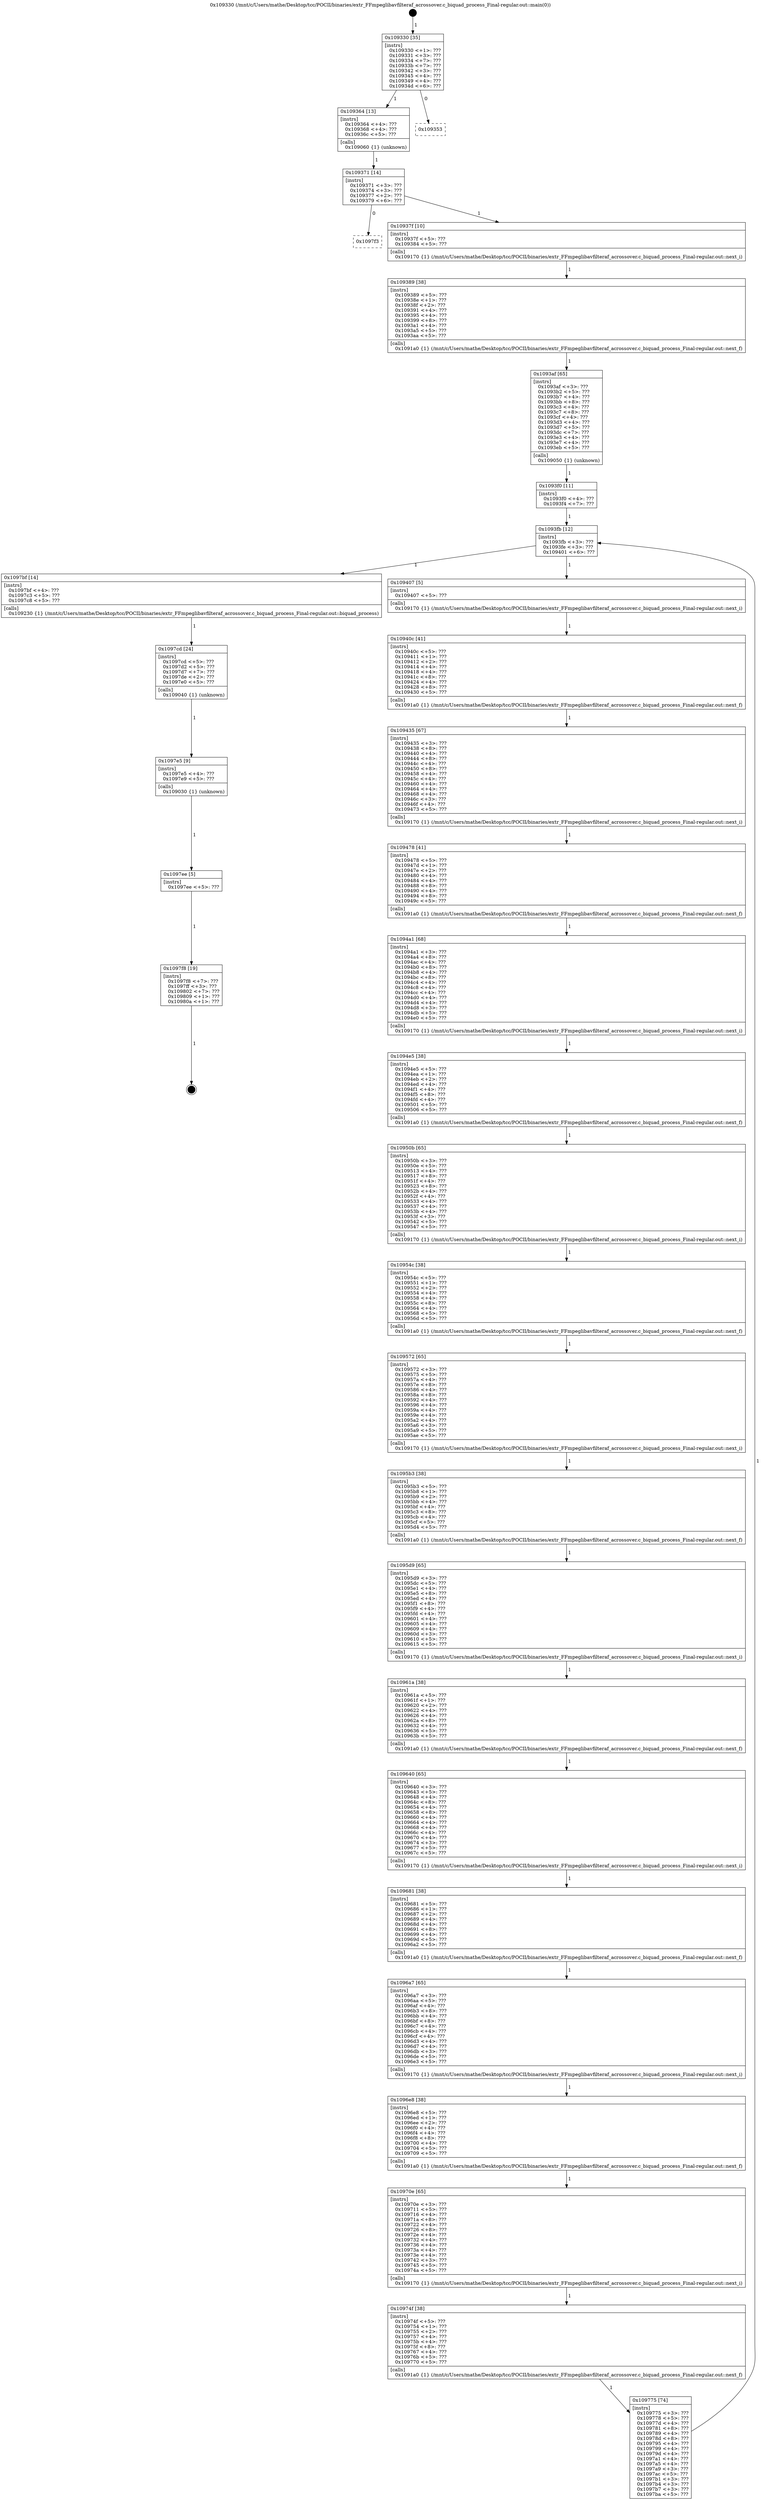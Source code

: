digraph "0x109330" {
  label = "0x109330 (/mnt/c/Users/mathe/Desktop/tcc/POCII/binaries/extr_FFmpeglibavfilteraf_acrossover.c_biquad_process_Final-regular.out::main(0))"
  labelloc = "t"
  node[shape=record]

  Entry [label="",width=0.3,height=0.3,shape=circle,fillcolor=black,style=filled]
  "0x109330" [label="{
     0x109330 [35]\l
     | [instrs]\l
     &nbsp;&nbsp;0x109330 \<+1\>: ???\l
     &nbsp;&nbsp;0x109331 \<+3\>: ???\l
     &nbsp;&nbsp;0x109334 \<+7\>: ???\l
     &nbsp;&nbsp;0x10933b \<+7\>: ???\l
     &nbsp;&nbsp;0x109342 \<+3\>: ???\l
     &nbsp;&nbsp;0x109345 \<+4\>: ???\l
     &nbsp;&nbsp;0x109349 \<+4\>: ???\l
     &nbsp;&nbsp;0x10934d \<+6\>: ???\l
  }"]
  "0x109364" [label="{
     0x109364 [13]\l
     | [instrs]\l
     &nbsp;&nbsp;0x109364 \<+4\>: ???\l
     &nbsp;&nbsp;0x109368 \<+4\>: ???\l
     &nbsp;&nbsp;0x10936c \<+5\>: ???\l
     | [calls]\l
     &nbsp;&nbsp;0x109060 \{1\} (unknown)\l
  }"]
  "0x109353" [label="{
     0x109353\l
  }", style=dashed]
  "0x109371" [label="{
     0x109371 [14]\l
     | [instrs]\l
     &nbsp;&nbsp;0x109371 \<+3\>: ???\l
     &nbsp;&nbsp;0x109374 \<+3\>: ???\l
     &nbsp;&nbsp;0x109377 \<+2\>: ???\l
     &nbsp;&nbsp;0x109379 \<+6\>: ???\l
  }"]
  "0x1097f3" [label="{
     0x1097f3\l
  }", style=dashed]
  "0x10937f" [label="{
     0x10937f [10]\l
     | [instrs]\l
     &nbsp;&nbsp;0x10937f \<+5\>: ???\l
     &nbsp;&nbsp;0x109384 \<+5\>: ???\l
     | [calls]\l
     &nbsp;&nbsp;0x109170 \{1\} (/mnt/c/Users/mathe/Desktop/tcc/POCII/binaries/extr_FFmpeglibavfilteraf_acrossover.c_biquad_process_Final-regular.out::next_i)\l
  }"]
  Exit [label="",width=0.3,height=0.3,shape=circle,fillcolor=black,style=filled,peripheries=2]
  "0x109389" [label="{
     0x109389 [38]\l
     | [instrs]\l
     &nbsp;&nbsp;0x109389 \<+5\>: ???\l
     &nbsp;&nbsp;0x10938e \<+1\>: ???\l
     &nbsp;&nbsp;0x10938f \<+2\>: ???\l
     &nbsp;&nbsp;0x109391 \<+4\>: ???\l
     &nbsp;&nbsp;0x109395 \<+4\>: ???\l
     &nbsp;&nbsp;0x109399 \<+8\>: ???\l
     &nbsp;&nbsp;0x1093a1 \<+4\>: ???\l
     &nbsp;&nbsp;0x1093a5 \<+5\>: ???\l
     &nbsp;&nbsp;0x1093aa \<+5\>: ???\l
     | [calls]\l
     &nbsp;&nbsp;0x1091a0 \{1\} (/mnt/c/Users/mathe/Desktop/tcc/POCII/binaries/extr_FFmpeglibavfilteraf_acrossover.c_biquad_process_Final-regular.out::next_f)\l
  }"]
  "0x1093af" [label="{
     0x1093af [65]\l
     | [instrs]\l
     &nbsp;&nbsp;0x1093af \<+3\>: ???\l
     &nbsp;&nbsp;0x1093b2 \<+5\>: ???\l
     &nbsp;&nbsp;0x1093b7 \<+4\>: ???\l
     &nbsp;&nbsp;0x1093bb \<+8\>: ???\l
     &nbsp;&nbsp;0x1093c3 \<+4\>: ???\l
     &nbsp;&nbsp;0x1093c7 \<+8\>: ???\l
     &nbsp;&nbsp;0x1093cf \<+4\>: ???\l
     &nbsp;&nbsp;0x1093d3 \<+4\>: ???\l
     &nbsp;&nbsp;0x1093d7 \<+5\>: ???\l
     &nbsp;&nbsp;0x1093dc \<+7\>: ???\l
     &nbsp;&nbsp;0x1093e3 \<+4\>: ???\l
     &nbsp;&nbsp;0x1093e7 \<+4\>: ???\l
     &nbsp;&nbsp;0x1093eb \<+5\>: ???\l
     | [calls]\l
     &nbsp;&nbsp;0x109050 \{1\} (unknown)\l
  }"]
  "0x1093fb" [label="{
     0x1093fb [12]\l
     | [instrs]\l
     &nbsp;&nbsp;0x1093fb \<+3\>: ???\l
     &nbsp;&nbsp;0x1093fe \<+3\>: ???\l
     &nbsp;&nbsp;0x109401 \<+6\>: ???\l
  }"]
  "0x1097bf" [label="{
     0x1097bf [14]\l
     | [instrs]\l
     &nbsp;&nbsp;0x1097bf \<+4\>: ???\l
     &nbsp;&nbsp;0x1097c3 \<+5\>: ???\l
     &nbsp;&nbsp;0x1097c8 \<+5\>: ???\l
     | [calls]\l
     &nbsp;&nbsp;0x109230 \{1\} (/mnt/c/Users/mathe/Desktop/tcc/POCII/binaries/extr_FFmpeglibavfilteraf_acrossover.c_biquad_process_Final-regular.out::biquad_process)\l
  }"]
  "0x109407" [label="{
     0x109407 [5]\l
     | [instrs]\l
     &nbsp;&nbsp;0x109407 \<+5\>: ???\l
     | [calls]\l
     &nbsp;&nbsp;0x109170 \{1\} (/mnt/c/Users/mathe/Desktop/tcc/POCII/binaries/extr_FFmpeglibavfilteraf_acrossover.c_biquad_process_Final-regular.out::next_i)\l
  }"]
  "0x10940c" [label="{
     0x10940c [41]\l
     | [instrs]\l
     &nbsp;&nbsp;0x10940c \<+5\>: ???\l
     &nbsp;&nbsp;0x109411 \<+1\>: ???\l
     &nbsp;&nbsp;0x109412 \<+2\>: ???\l
     &nbsp;&nbsp;0x109414 \<+4\>: ???\l
     &nbsp;&nbsp;0x109418 \<+4\>: ???\l
     &nbsp;&nbsp;0x10941c \<+8\>: ???\l
     &nbsp;&nbsp;0x109424 \<+4\>: ???\l
     &nbsp;&nbsp;0x109428 \<+8\>: ???\l
     &nbsp;&nbsp;0x109430 \<+5\>: ???\l
     | [calls]\l
     &nbsp;&nbsp;0x1091a0 \{1\} (/mnt/c/Users/mathe/Desktop/tcc/POCII/binaries/extr_FFmpeglibavfilteraf_acrossover.c_biquad_process_Final-regular.out::next_f)\l
  }"]
  "0x109435" [label="{
     0x109435 [67]\l
     | [instrs]\l
     &nbsp;&nbsp;0x109435 \<+3\>: ???\l
     &nbsp;&nbsp;0x109438 \<+8\>: ???\l
     &nbsp;&nbsp;0x109440 \<+4\>: ???\l
     &nbsp;&nbsp;0x109444 \<+8\>: ???\l
     &nbsp;&nbsp;0x10944c \<+4\>: ???\l
     &nbsp;&nbsp;0x109450 \<+8\>: ???\l
     &nbsp;&nbsp;0x109458 \<+4\>: ???\l
     &nbsp;&nbsp;0x10945c \<+4\>: ???\l
     &nbsp;&nbsp;0x109460 \<+4\>: ???\l
     &nbsp;&nbsp;0x109464 \<+4\>: ???\l
     &nbsp;&nbsp;0x109468 \<+4\>: ???\l
     &nbsp;&nbsp;0x10946c \<+3\>: ???\l
     &nbsp;&nbsp;0x10946f \<+4\>: ???\l
     &nbsp;&nbsp;0x109473 \<+5\>: ???\l
     | [calls]\l
     &nbsp;&nbsp;0x109170 \{1\} (/mnt/c/Users/mathe/Desktop/tcc/POCII/binaries/extr_FFmpeglibavfilteraf_acrossover.c_biquad_process_Final-regular.out::next_i)\l
  }"]
  "0x109478" [label="{
     0x109478 [41]\l
     | [instrs]\l
     &nbsp;&nbsp;0x109478 \<+5\>: ???\l
     &nbsp;&nbsp;0x10947d \<+1\>: ???\l
     &nbsp;&nbsp;0x10947e \<+2\>: ???\l
     &nbsp;&nbsp;0x109480 \<+4\>: ???\l
     &nbsp;&nbsp;0x109484 \<+4\>: ???\l
     &nbsp;&nbsp;0x109488 \<+8\>: ???\l
     &nbsp;&nbsp;0x109490 \<+4\>: ???\l
     &nbsp;&nbsp;0x109494 \<+8\>: ???\l
     &nbsp;&nbsp;0x10949c \<+5\>: ???\l
     | [calls]\l
     &nbsp;&nbsp;0x1091a0 \{1\} (/mnt/c/Users/mathe/Desktop/tcc/POCII/binaries/extr_FFmpeglibavfilteraf_acrossover.c_biquad_process_Final-regular.out::next_f)\l
  }"]
  "0x1094a1" [label="{
     0x1094a1 [68]\l
     | [instrs]\l
     &nbsp;&nbsp;0x1094a1 \<+3\>: ???\l
     &nbsp;&nbsp;0x1094a4 \<+8\>: ???\l
     &nbsp;&nbsp;0x1094ac \<+4\>: ???\l
     &nbsp;&nbsp;0x1094b0 \<+8\>: ???\l
     &nbsp;&nbsp;0x1094b8 \<+4\>: ???\l
     &nbsp;&nbsp;0x1094bc \<+8\>: ???\l
     &nbsp;&nbsp;0x1094c4 \<+4\>: ???\l
     &nbsp;&nbsp;0x1094c8 \<+4\>: ???\l
     &nbsp;&nbsp;0x1094cc \<+4\>: ???\l
     &nbsp;&nbsp;0x1094d0 \<+4\>: ???\l
     &nbsp;&nbsp;0x1094d4 \<+4\>: ???\l
     &nbsp;&nbsp;0x1094d8 \<+3\>: ???\l
     &nbsp;&nbsp;0x1094db \<+5\>: ???\l
     &nbsp;&nbsp;0x1094e0 \<+5\>: ???\l
     | [calls]\l
     &nbsp;&nbsp;0x109170 \{1\} (/mnt/c/Users/mathe/Desktop/tcc/POCII/binaries/extr_FFmpeglibavfilteraf_acrossover.c_biquad_process_Final-regular.out::next_i)\l
  }"]
  "0x1094e5" [label="{
     0x1094e5 [38]\l
     | [instrs]\l
     &nbsp;&nbsp;0x1094e5 \<+5\>: ???\l
     &nbsp;&nbsp;0x1094ea \<+1\>: ???\l
     &nbsp;&nbsp;0x1094eb \<+2\>: ???\l
     &nbsp;&nbsp;0x1094ed \<+4\>: ???\l
     &nbsp;&nbsp;0x1094f1 \<+4\>: ???\l
     &nbsp;&nbsp;0x1094f5 \<+8\>: ???\l
     &nbsp;&nbsp;0x1094fd \<+4\>: ???\l
     &nbsp;&nbsp;0x109501 \<+5\>: ???\l
     &nbsp;&nbsp;0x109506 \<+5\>: ???\l
     | [calls]\l
     &nbsp;&nbsp;0x1091a0 \{1\} (/mnt/c/Users/mathe/Desktop/tcc/POCII/binaries/extr_FFmpeglibavfilteraf_acrossover.c_biquad_process_Final-regular.out::next_f)\l
  }"]
  "0x10950b" [label="{
     0x10950b [65]\l
     | [instrs]\l
     &nbsp;&nbsp;0x10950b \<+3\>: ???\l
     &nbsp;&nbsp;0x10950e \<+5\>: ???\l
     &nbsp;&nbsp;0x109513 \<+4\>: ???\l
     &nbsp;&nbsp;0x109517 \<+8\>: ???\l
     &nbsp;&nbsp;0x10951f \<+4\>: ???\l
     &nbsp;&nbsp;0x109523 \<+8\>: ???\l
     &nbsp;&nbsp;0x10952b \<+4\>: ???\l
     &nbsp;&nbsp;0x10952f \<+4\>: ???\l
     &nbsp;&nbsp;0x109533 \<+4\>: ???\l
     &nbsp;&nbsp;0x109537 \<+4\>: ???\l
     &nbsp;&nbsp;0x10953b \<+4\>: ???\l
     &nbsp;&nbsp;0x10953f \<+3\>: ???\l
     &nbsp;&nbsp;0x109542 \<+5\>: ???\l
     &nbsp;&nbsp;0x109547 \<+5\>: ???\l
     | [calls]\l
     &nbsp;&nbsp;0x109170 \{1\} (/mnt/c/Users/mathe/Desktop/tcc/POCII/binaries/extr_FFmpeglibavfilteraf_acrossover.c_biquad_process_Final-regular.out::next_i)\l
  }"]
  "0x10954c" [label="{
     0x10954c [38]\l
     | [instrs]\l
     &nbsp;&nbsp;0x10954c \<+5\>: ???\l
     &nbsp;&nbsp;0x109551 \<+1\>: ???\l
     &nbsp;&nbsp;0x109552 \<+2\>: ???\l
     &nbsp;&nbsp;0x109554 \<+4\>: ???\l
     &nbsp;&nbsp;0x109558 \<+4\>: ???\l
     &nbsp;&nbsp;0x10955c \<+8\>: ???\l
     &nbsp;&nbsp;0x109564 \<+4\>: ???\l
     &nbsp;&nbsp;0x109568 \<+5\>: ???\l
     &nbsp;&nbsp;0x10956d \<+5\>: ???\l
     | [calls]\l
     &nbsp;&nbsp;0x1091a0 \{1\} (/mnt/c/Users/mathe/Desktop/tcc/POCII/binaries/extr_FFmpeglibavfilteraf_acrossover.c_biquad_process_Final-regular.out::next_f)\l
  }"]
  "0x109572" [label="{
     0x109572 [65]\l
     | [instrs]\l
     &nbsp;&nbsp;0x109572 \<+3\>: ???\l
     &nbsp;&nbsp;0x109575 \<+5\>: ???\l
     &nbsp;&nbsp;0x10957a \<+4\>: ???\l
     &nbsp;&nbsp;0x10957e \<+8\>: ???\l
     &nbsp;&nbsp;0x109586 \<+4\>: ???\l
     &nbsp;&nbsp;0x10958a \<+8\>: ???\l
     &nbsp;&nbsp;0x109592 \<+4\>: ???\l
     &nbsp;&nbsp;0x109596 \<+4\>: ???\l
     &nbsp;&nbsp;0x10959a \<+4\>: ???\l
     &nbsp;&nbsp;0x10959e \<+4\>: ???\l
     &nbsp;&nbsp;0x1095a2 \<+4\>: ???\l
     &nbsp;&nbsp;0x1095a6 \<+3\>: ???\l
     &nbsp;&nbsp;0x1095a9 \<+5\>: ???\l
     &nbsp;&nbsp;0x1095ae \<+5\>: ???\l
     | [calls]\l
     &nbsp;&nbsp;0x109170 \{1\} (/mnt/c/Users/mathe/Desktop/tcc/POCII/binaries/extr_FFmpeglibavfilteraf_acrossover.c_biquad_process_Final-regular.out::next_i)\l
  }"]
  "0x1095b3" [label="{
     0x1095b3 [38]\l
     | [instrs]\l
     &nbsp;&nbsp;0x1095b3 \<+5\>: ???\l
     &nbsp;&nbsp;0x1095b8 \<+1\>: ???\l
     &nbsp;&nbsp;0x1095b9 \<+2\>: ???\l
     &nbsp;&nbsp;0x1095bb \<+4\>: ???\l
     &nbsp;&nbsp;0x1095bf \<+4\>: ???\l
     &nbsp;&nbsp;0x1095c3 \<+8\>: ???\l
     &nbsp;&nbsp;0x1095cb \<+4\>: ???\l
     &nbsp;&nbsp;0x1095cf \<+5\>: ???\l
     &nbsp;&nbsp;0x1095d4 \<+5\>: ???\l
     | [calls]\l
     &nbsp;&nbsp;0x1091a0 \{1\} (/mnt/c/Users/mathe/Desktop/tcc/POCII/binaries/extr_FFmpeglibavfilteraf_acrossover.c_biquad_process_Final-regular.out::next_f)\l
  }"]
  "0x1095d9" [label="{
     0x1095d9 [65]\l
     | [instrs]\l
     &nbsp;&nbsp;0x1095d9 \<+3\>: ???\l
     &nbsp;&nbsp;0x1095dc \<+5\>: ???\l
     &nbsp;&nbsp;0x1095e1 \<+4\>: ???\l
     &nbsp;&nbsp;0x1095e5 \<+8\>: ???\l
     &nbsp;&nbsp;0x1095ed \<+4\>: ???\l
     &nbsp;&nbsp;0x1095f1 \<+8\>: ???\l
     &nbsp;&nbsp;0x1095f9 \<+4\>: ???\l
     &nbsp;&nbsp;0x1095fd \<+4\>: ???\l
     &nbsp;&nbsp;0x109601 \<+4\>: ???\l
     &nbsp;&nbsp;0x109605 \<+4\>: ???\l
     &nbsp;&nbsp;0x109609 \<+4\>: ???\l
     &nbsp;&nbsp;0x10960d \<+3\>: ???\l
     &nbsp;&nbsp;0x109610 \<+5\>: ???\l
     &nbsp;&nbsp;0x109615 \<+5\>: ???\l
     | [calls]\l
     &nbsp;&nbsp;0x109170 \{1\} (/mnt/c/Users/mathe/Desktop/tcc/POCII/binaries/extr_FFmpeglibavfilteraf_acrossover.c_biquad_process_Final-regular.out::next_i)\l
  }"]
  "0x10961a" [label="{
     0x10961a [38]\l
     | [instrs]\l
     &nbsp;&nbsp;0x10961a \<+5\>: ???\l
     &nbsp;&nbsp;0x10961f \<+1\>: ???\l
     &nbsp;&nbsp;0x109620 \<+2\>: ???\l
     &nbsp;&nbsp;0x109622 \<+4\>: ???\l
     &nbsp;&nbsp;0x109626 \<+4\>: ???\l
     &nbsp;&nbsp;0x10962a \<+8\>: ???\l
     &nbsp;&nbsp;0x109632 \<+4\>: ???\l
     &nbsp;&nbsp;0x109636 \<+5\>: ???\l
     &nbsp;&nbsp;0x10963b \<+5\>: ???\l
     | [calls]\l
     &nbsp;&nbsp;0x1091a0 \{1\} (/mnt/c/Users/mathe/Desktop/tcc/POCII/binaries/extr_FFmpeglibavfilteraf_acrossover.c_biquad_process_Final-regular.out::next_f)\l
  }"]
  "0x109640" [label="{
     0x109640 [65]\l
     | [instrs]\l
     &nbsp;&nbsp;0x109640 \<+3\>: ???\l
     &nbsp;&nbsp;0x109643 \<+5\>: ???\l
     &nbsp;&nbsp;0x109648 \<+4\>: ???\l
     &nbsp;&nbsp;0x10964c \<+8\>: ???\l
     &nbsp;&nbsp;0x109654 \<+4\>: ???\l
     &nbsp;&nbsp;0x109658 \<+8\>: ???\l
     &nbsp;&nbsp;0x109660 \<+4\>: ???\l
     &nbsp;&nbsp;0x109664 \<+4\>: ???\l
     &nbsp;&nbsp;0x109668 \<+4\>: ???\l
     &nbsp;&nbsp;0x10966c \<+4\>: ???\l
     &nbsp;&nbsp;0x109670 \<+4\>: ???\l
     &nbsp;&nbsp;0x109674 \<+3\>: ???\l
     &nbsp;&nbsp;0x109677 \<+5\>: ???\l
     &nbsp;&nbsp;0x10967c \<+5\>: ???\l
     | [calls]\l
     &nbsp;&nbsp;0x109170 \{1\} (/mnt/c/Users/mathe/Desktop/tcc/POCII/binaries/extr_FFmpeglibavfilteraf_acrossover.c_biquad_process_Final-regular.out::next_i)\l
  }"]
  "0x109681" [label="{
     0x109681 [38]\l
     | [instrs]\l
     &nbsp;&nbsp;0x109681 \<+5\>: ???\l
     &nbsp;&nbsp;0x109686 \<+1\>: ???\l
     &nbsp;&nbsp;0x109687 \<+2\>: ???\l
     &nbsp;&nbsp;0x109689 \<+4\>: ???\l
     &nbsp;&nbsp;0x10968d \<+4\>: ???\l
     &nbsp;&nbsp;0x109691 \<+8\>: ???\l
     &nbsp;&nbsp;0x109699 \<+4\>: ???\l
     &nbsp;&nbsp;0x10969d \<+5\>: ???\l
     &nbsp;&nbsp;0x1096a2 \<+5\>: ???\l
     | [calls]\l
     &nbsp;&nbsp;0x1091a0 \{1\} (/mnt/c/Users/mathe/Desktop/tcc/POCII/binaries/extr_FFmpeglibavfilteraf_acrossover.c_biquad_process_Final-regular.out::next_f)\l
  }"]
  "0x1096a7" [label="{
     0x1096a7 [65]\l
     | [instrs]\l
     &nbsp;&nbsp;0x1096a7 \<+3\>: ???\l
     &nbsp;&nbsp;0x1096aa \<+5\>: ???\l
     &nbsp;&nbsp;0x1096af \<+4\>: ???\l
     &nbsp;&nbsp;0x1096b3 \<+8\>: ???\l
     &nbsp;&nbsp;0x1096bb \<+4\>: ???\l
     &nbsp;&nbsp;0x1096bf \<+8\>: ???\l
     &nbsp;&nbsp;0x1096c7 \<+4\>: ???\l
     &nbsp;&nbsp;0x1096cb \<+4\>: ???\l
     &nbsp;&nbsp;0x1096cf \<+4\>: ???\l
     &nbsp;&nbsp;0x1096d3 \<+4\>: ???\l
     &nbsp;&nbsp;0x1096d7 \<+4\>: ???\l
     &nbsp;&nbsp;0x1096db \<+3\>: ???\l
     &nbsp;&nbsp;0x1096de \<+5\>: ???\l
     &nbsp;&nbsp;0x1096e3 \<+5\>: ???\l
     | [calls]\l
     &nbsp;&nbsp;0x109170 \{1\} (/mnt/c/Users/mathe/Desktop/tcc/POCII/binaries/extr_FFmpeglibavfilteraf_acrossover.c_biquad_process_Final-regular.out::next_i)\l
  }"]
  "0x1096e8" [label="{
     0x1096e8 [38]\l
     | [instrs]\l
     &nbsp;&nbsp;0x1096e8 \<+5\>: ???\l
     &nbsp;&nbsp;0x1096ed \<+1\>: ???\l
     &nbsp;&nbsp;0x1096ee \<+2\>: ???\l
     &nbsp;&nbsp;0x1096f0 \<+4\>: ???\l
     &nbsp;&nbsp;0x1096f4 \<+4\>: ???\l
     &nbsp;&nbsp;0x1096f8 \<+8\>: ???\l
     &nbsp;&nbsp;0x109700 \<+4\>: ???\l
     &nbsp;&nbsp;0x109704 \<+5\>: ???\l
     &nbsp;&nbsp;0x109709 \<+5\>: ???\l
     | [calls]\l
     &nbsp;&nbsp;0x1091a0 \{1\} (/mnt/c/Users/mathe/Desktop/tcc/POCII/binaries/extr_FFmpeglibavfilteraf_acrossover.c_biquad_process_Final-regular.out::next_f)\l
  }"]
  "0x10970e" [label="{
     0x10970e [65]\l
     | [instrs]\l
     &nbsp;&nbsp;0x10970e \<+3\>: ???\l
     &nbsp;&nbsp;0x109711 \<+5\>: ???\l
     &nbsp;&nbsp;0x109716 \<+4\>: ???\l
     &nbsp;&nbsp;0x10971a \<+8\>: ???\l
     &nbsp;&nbsp;0x109722 \<+4\>: ???\l
     &nbsp;&nbsp;0x109726 \<+8\>: ???\l
     &nbsp;&nbsp;0x10972e \<+4\>: ???\l
     &nbsp;&nbsp;0x109732 \<+4\>: ???\l
     &nbsp;&nbsp;0x109736 \<+4\>: ???\l
     &nbsp;&nbsp;0x10973a \<+4\>: ???\l
     &nbsp;&nbsp;0x10973e \<+4\>: ???\l
     &nbsp;&nbsp;0x109742 \<+3\>: ???\l
     &nbsp;&nbsp;0x109745 \<+5\>: ???\l
     &nbsp;&nbsp;0x10974a \<+5\>: ???\l
     | [calls]\l
     &nbsp;&nbsp;0x109170 \{1\} (/mnt/c/Users/mathe/Desktop/tcc/POCII/binaries/extr_FFmpeglibavfilteraf_acrossover.c_biquad_process_Final-regular.out::next_i)\l
  }"]
  "0x10974f" [label="{
     0x10974f [38]\l
     | [instrs]\l
     &nbsp;&nbsp;0x10974f \<+5\>: ???\l
     &nbsp;&nbsp;0x109754 \<+1\>: ???\l
     &nbsp;&nbsp;0x109755 \<+2\>: ???\l
     &nbsp;&nbsp;0x109757 \<+4\>: ???\l
     &nbsp;&nbsp;0x10975b \<+4\>: ???\l
     &nbsp;&nbsp;0x10975f \<+8\>: ???\l
     &nbsp;&nbsp;0x109767 \<+4\>: ???\l
     &nbsp;&nbsp;0x10976b \<+5\>: ???\l
     &nbsp;&nbsp;0x109770 \<+5\>: ???\l
     | [calls]\l
     &nbsp;&nbsp;0x1091a0 \{1\} (/mnt/c/Users/mathe/Desktop/tcc/POCII/binaries/extr_FFmpeglibavfilteraf_acrossover.c_biquad_process_Final-regular.out::next_f)\l
  }"]
  "0x109775" [label="{
     0x109775 [74]\l
     | [instrs]\l
     &nbsp;&nbsp;0x109775 \<+3\>: ???\l
     &nbsp;&nbsp;0x109778 \<+5\>: ???\l
     &nbsp;&nbsp;0x10977d \<+4\>: ???\l
     &nbsp;&nbsp;0x109781 \<+8\>: ???\l
     &nbsp;&nbsp;0x109789 \<+4\>: ???\l
     &nbsp;&nbsp;0x10978d \<+8\>: ???\l
     &nbsp;&nbsp;0x109795 \<+4\>: ???\l
     &nbsp;&nbsp;0x109799 \<+4\>: ???\l
     &nbsp;&nbsp;0x10979d \<+4\>: ???\l
     &nbsp;&nbsp;0x1097a1 \<+4\>: ???\l
     &nbsp;&nbsp;0x1097a5 \<+4\>: ???\l
     &nbsp;&nbsp;0x1097a9 \<+3\>: ???\l
     &nbsp;&nbsp;0x1097ac \<+5\>: ???\l
     &nbsp;&nbsp;0x1097b1 \<+3\>: ???\l
     &nbsp;&nbsp;0x1097b4 \<+3\>: ???\l
     &nbsp;&nbsp;0x1097b7 \<+3\>: ???\l
     &nbsp;&nbsp;0x1097ba \<+5\>: ???\l
  }"]
  "0x1093f0" [label="{
     0x1093f0 [11]\l
     | [instrs]\l
     &nbsp;&nbsp;0x1093f0 \<+4\>: ???\l
     &nbsp;&nbsp;0x1093f4 \<+7\>: ???\l
  }"]
  "0x1097cd" [label="{
     0x1097cd [24]\l
     | [instrs]\l
     &nbsp;&nbsp;0x1097cd \<+5\>: ???\l
     &nbsp;&nbsp;0x1097d2 \<+5\>: ???\l
     &nbsp;&nbsp;0x1097d7 \<+7\>: ???\l
     &nbsp;&nbsp;0x1097de \<+2\>: ???\l
     &nbsp;&nbsp;0x1097e0 \<+5\>: ???\l
     | [calls]\l
     &nbsp;&nbsp;0x109040 \{1\} (unknown)\l
  }"]
  "0x1097e5" [label="{
     0x1097e5 [9]\l
     | [instrs]\l
     &nbsp;&nbsp;0x1097e5 \<+4\>: ???\l
     &nbsp;&nbsp;0x1097e9 \<+5\>: ???\l
     | [calls]\l
     &nbsp;&nbsp;0x109030 \{1\} (unknown)\l
  }"]
  "0x1097ee" [label="{
     0x1097ee [5]\l
     | [instrs]\l
     &nbsp;&nbsp;0x1097ee \<+5\>: ???\l
  }"]
  "0x1097f8" [label="{
     0x1097f8 [19]\l
     | [instrs]\l
     &nbsp;&nbsp;0x1097f8 \<+7\>: ???\l
     &nbsp;&nbsp;0x1097ff \<+3\>: ???\l
     &nbsp;&nbsp;0x109802 \<+7\>: ???\l
     &nbsp;&nbsp;0x109809 \<+1\>: ???\l
     &nbsp;&nbsp;0x10980a \<+1\>: ???\l
  }"]
  Entry -> "0x109330" [label=" 1"]
  "0x109330" -> "0x109364" [label=" 1"]
  "0x109330" -> "0x109353" [label=" 0"]
  "0x109364" -> "0x109371" [label=" 1"]
  "0x109371" -> "0x1097f3" [label=" 0"]
  "0x109371" -> "0x10937f" [label=" 1"]
  "0x1097f8" -> Exit [label=" 1"]
  "0x10937f" -> "0x109389" [label=" 1"]
  "0x109389" -> "0x1093af" [label=" 1"]
  "0x1093af" -> "0x1093f0" [label=" 1"]
  "0x1093fb" -> "0x1097bf" [label=" 1"]
  "0x1093fb" -> "0x109407" [label=" 1"]
  "0x109407" -> "0x10940c" [label=" 1"]
  "0x10940c" -> "0x109435" [label=" 1"]
  "0x109435" -> "0x109478" [label=" 1"]
  "0x109478" -> "0x1094a1" [label=" 1"]
  "0x1094a1" -> "0x1094e5" [label=" 1"]
  "0x1094e5" -> "0x10950b" [label=" 1"]
  "0x10950b" -> "0x10954c" [label=" 1"]
  "0x10954c" -> "0x109572" [label=" 1"]
  "0x109572" -> "0x1095b3" [label=" 1"]
  "0x1095b3" -> "0x1095d9" [label=" 1"]
  "0x1095d9" -> "0x10961a" [label=" 1"]
  "0x10961a" -> "0x109640" [label=" 1"]
  "0x109640" -> "0x109681" [label=" 1"]
  "0x109681" -> "0x1096a7" [label=" 1"]
  "0x1096a7" -> "0x1096e8" [label=" 1"]
  "0x1096e8" -> "0x10970e" [label=" 1"]
  "0x10970e" -> "0x10974f" [label=" 1"]
  "0x10974f" -> "0x109775" [label=" 1"]
  "0x1093f0" -> "0x1093fb" [label=" 1"]
  "0x109775" -> "0x1093fb" [label=" 1"]
  "0x1097bf" -> "0x1097cd" [label=" 1"]
  "0x1097cd" -> "0x1097e5" [label=" 1"]
  "0x1097e5" -> "0x1097ee" [label=" 1"]
  "0x1097ee" -> "0x1097f8" [label=" 1"]
}
